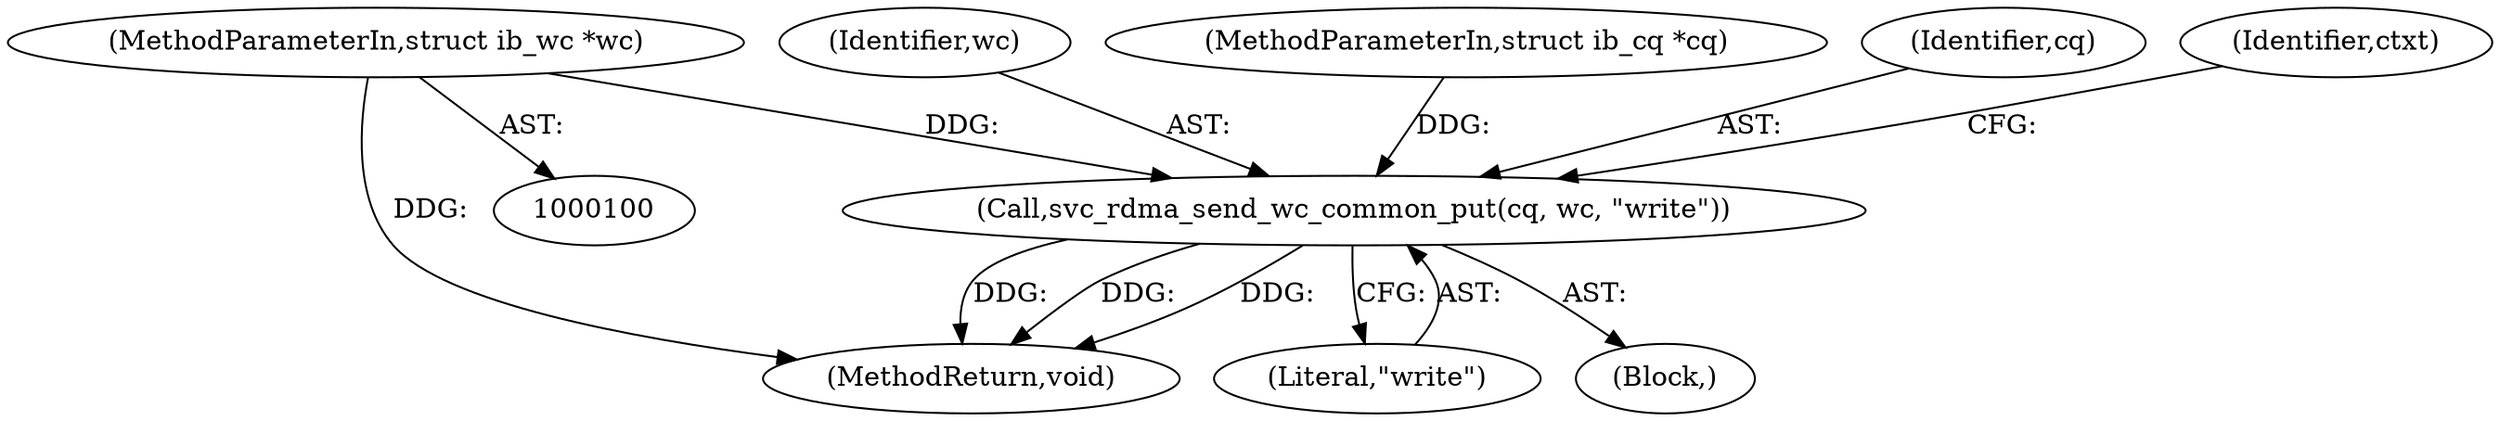 digraph "1_linux_c70422f760c120480fee4de6c38804c72aa26bc1_49@pointer" {
"1000102" [label="(MethodParameterIn,struct ib_wc *wc)"];
"1000111" [label="(Call,svc_rdma_send_wc_common_put(cq, wc, \"write\"))"];
"1000113" [label="(Identifier,wc)"];
"1000102" [label="(MethodParameterIn,struct ib_wc *wc)"];
"1000103" [label="(Block,)"];
"1000120" [label="(MethodReturn,void)"];
"1000101" [label="(MethodParameterIn,struct ib_cq *cq)"];
"1000111" [label="(Call,svc_rdma_send_wc_common_put(cq, wc, \"write\"))"];
"1000114" [label="(Literal,\"write\")"];
"1000112" [label="(Identifier,cq)"];
"1000116" [label="(Identifier,ctxt)"];
"1000102" -> "1000100"  [label="AST: "];
"1000102" -> "1000120"  [label="DDG: "];
"1000102" -> "1000111"  [label="DDG: "];
"1000111" -> "1000103"  [label="AST: "];
"1000111" -> "1000114"  [label="CFG: "];
"1000112" -> "1000111"  [label="AST: "];
"1000113" -> "1000111"  [label="AST: "];
"1000114" -> "1000111"  [label="AST: "];
"1000116" -> "1000111"  [label="CFG: "];
"1000111" -> "1000120"  [label="DDG: "];
"1000111" -> "1000120"  [label="DDG: "];
"1000111" -> "1000120"  [label="DDG: "];
"1000101" -> "1000111"  [label="DDG: "];
}
